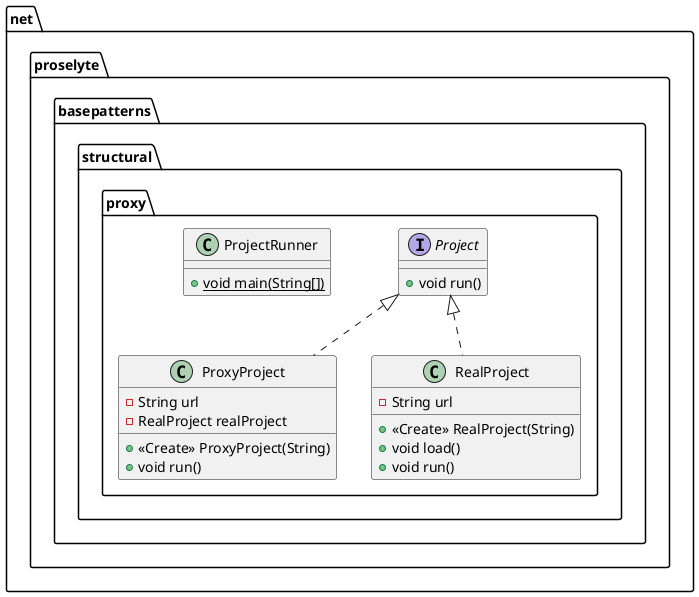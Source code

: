 @startuml
class net.proselyte.basepatterns.structural.proxy.ProxyProject {
- String url
- RealProject realProject
+ <<Create>> ProxyProject(String)
+ void run()
}


interface net.proselyte.basepatterns.structural.proxy.Project {
+ void run()
}

class net.proselyte.basepatterns.structural.proxy.ProjectRunner {
+ {static} void main(String[])
}

class net.proselyte.basepatterns.structural.proxy.RealProject {
- String url
+ <<Create>> RealProject(String)
+ void load()
+ void run()
}




net.proselyte.basepatterns.structural.proxy.Project <|.. net.proselyte.basepatterns.structural.proxy.ProxyProject
net.proselyte.basepatterns.structural.proxy.Project <|.. net.proselyte.basepatterns.structural.proxy.RealProject
@enduml